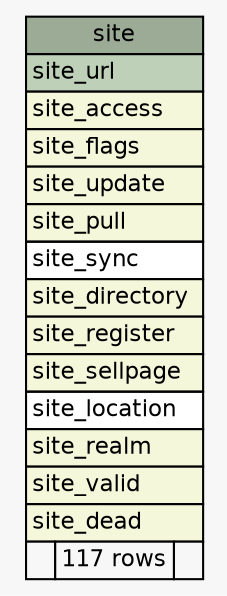 // dot 2.26.3 on Linux 3.2.0-4-686-pae
// SchemaSpy rev 590
digraph "site" {
  graph [
    rankdir="RL"
    bgcolor="#f7f7f7"
    nodesep="0.18"
    ranksep="0.46"
    fontname="Helvetica"
    fontsize="11"
  ];
  node [
    fontname="Helvetica"
    fontsize="11"
    shape="plaintext"
  ];
  edge [
    arrowsize="0.8"
  ];
  "site" [
    label=<
    <TABLE BORDER="0" CELLBORDER="1" CELLSPACING="0" BGCOLOR="#ffffff">
      <TR><TD COLSPAN="3" BGCOLOR="#9bab96" ALIGN="CENTER">site</TD></TR>
      <TR><TD PORT="site_url" COLSPAN="3" BGCOLOR="#bed1b8" ALIGN="LEFT">site_url</TD></TR>
      <TR><TD PORT="site_access" COLSPAN="3" BGCOLOR="#f4f7da" ALIGN="LEFT">site_access</TD></TR>
      <TR><TD PORT="site_flags" COLSPAN="3" BGCOLOR="#f4f7da" ALIGN="LEFT">site_flags</TD></TR>
      <TR><TD PORT="site_update" COLSPAN="3" BGCOLOR="#f4f7da" ALIGN="LEFT">site_update</TD></TR>
      <TR><TD PORT="site_pull" COLSPAN="3" BGCOLOR="#f4f7da" ALIGN="LEFT">site_pull</TD></TR>
      <TR><TD PORT="site_sync" COLSPAN="3" ALIGN="LEFT">site_sync</TD></TR>
      <TR><TD PORT="site_directory" COLSPAN="3" BGCOLOR="#f4f7da" ALIGN="LEFT">site_directory</TD></TR>
      <TR><TD PORT="site_register" COLSPAN="3" BGCOLOR="#f4f7da" ALIGN="LEFT">site_register</TD></TR>
      <TR><TD PORT="site_sellpage" COLSPAN="3" BGCOLOR="#f4f7da" ALIGN="LEFT">site_sellpage</TD></TR>
      <TR><TD PORT="site_location" COLSPAN="3" ALIGN="LEFT">site_location</TD></TR>
      <TR><TD PORT="site_realm" COLSPAN="3" BGCOLOR="#f4f7da" ALIGN="LEFT">site_realm</TD></TR>
      <TR><TD PORT="site_valid" COLSPAN="3" BGCOLOR="#f4f7da" ALIGN="LEFT">site_valid</TD></TR>
      <TR><TD PORT="site_dead" COLSPAN="3" BGCOLOR="#f4f7da" ALIGN="LEFT">site_dead</TD></TR>
      <TR><TD ALIGN="LEFT" BGCOLOR="#f7f7f7">  </TD><TD ALIGN="RIGHT" BGCOLOR="#f7f7f7">117 rows</TD><TD ALIGN="RIGHT" BGCOLOR="#f7f7f7">  </TD></TR>
    </TABLE>>
    URL="tables/site.html"
    tooltip="site"
  ];
}
